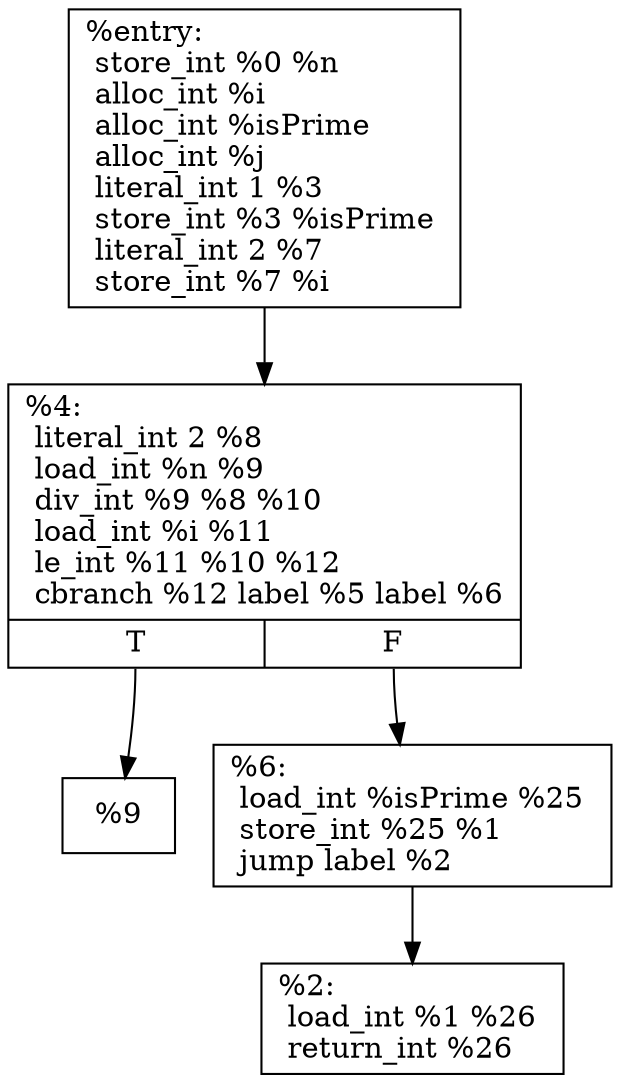 digraph g {
	node [shape=record]
	"%entry" [label="{%entry:\l	  store_int %0 %n \l	  alloc_int %i \l	  alloc_int %isPrime \l	  alloc_int %j \l	  literal_int 1 %3 \l	  store_int %3 %isPrime \l	  literal_int 2 %7 \l	  store_int %7 %i \l	}"]
	"%entry" -> "%4"
	"%4" [label="{%4:\l	  literal_int 2 %8 \l	  load_int %n %9 \l	  div_int %9 %8 %10 \l	  load_int %i %11 \l	  le_int %11 %10 %12 \l	  cbranch %12 label %5 label %6\l	|{<f0>T|<f1>F}}"]
	"%4":f0 -> "%5"
	"%4":f1 -> "%6"
	"%6" [label="{%6:\l	  load_int %isPrime %25 \l	  store_int %25 %1 \l	  jump label %2\l	}"]
	"%6" -> "%2"
	"%2" [label="{%2:\l	  load_int %1 %26 \l	  return_int %26\l	}"]
}
